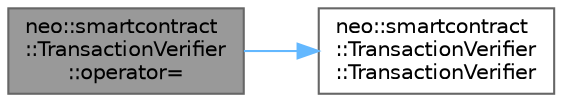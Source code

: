 digraph "neo::smartcontract::TransactionVerifier::operator="
{
 // LATEX_PDF_SIZE
  bgcolor="transparent";
  edge [fontname=Helvetica,fontsize=10,labelfontname=Helvetica,labelfontsize=10];
  node [fontname=Helvetica,fontsize=10,shape=box,height=0.2,width=0.4];
  rankdir="LR";
  Node1 [id="Node000001",label="neo::smartcontract\l::TransactionVerifier\l::operator=",height=0.2,width=0.4,color="gray40", fillcolor="grey60", style="filled", fontcolor="black",tooltip=" "];
  Node1 -> Node2 [id="edge1_Node000001_Node000002",color="steelblue1",style="solid",tooltip=" "];
  Node2 [id="Node000002",label="neo::smartcontract\l::TransactionVerifier\l::TransactionVerifier",height=0.2,width=0.4,color="grey40", fillcolor="white", style="filled",URL="$classneo_1_1smartcontract_1_1_transaction_verifier.html#abf659be16cf0982c8ac41ccbf43ae74a",tooltip=" "];
}
